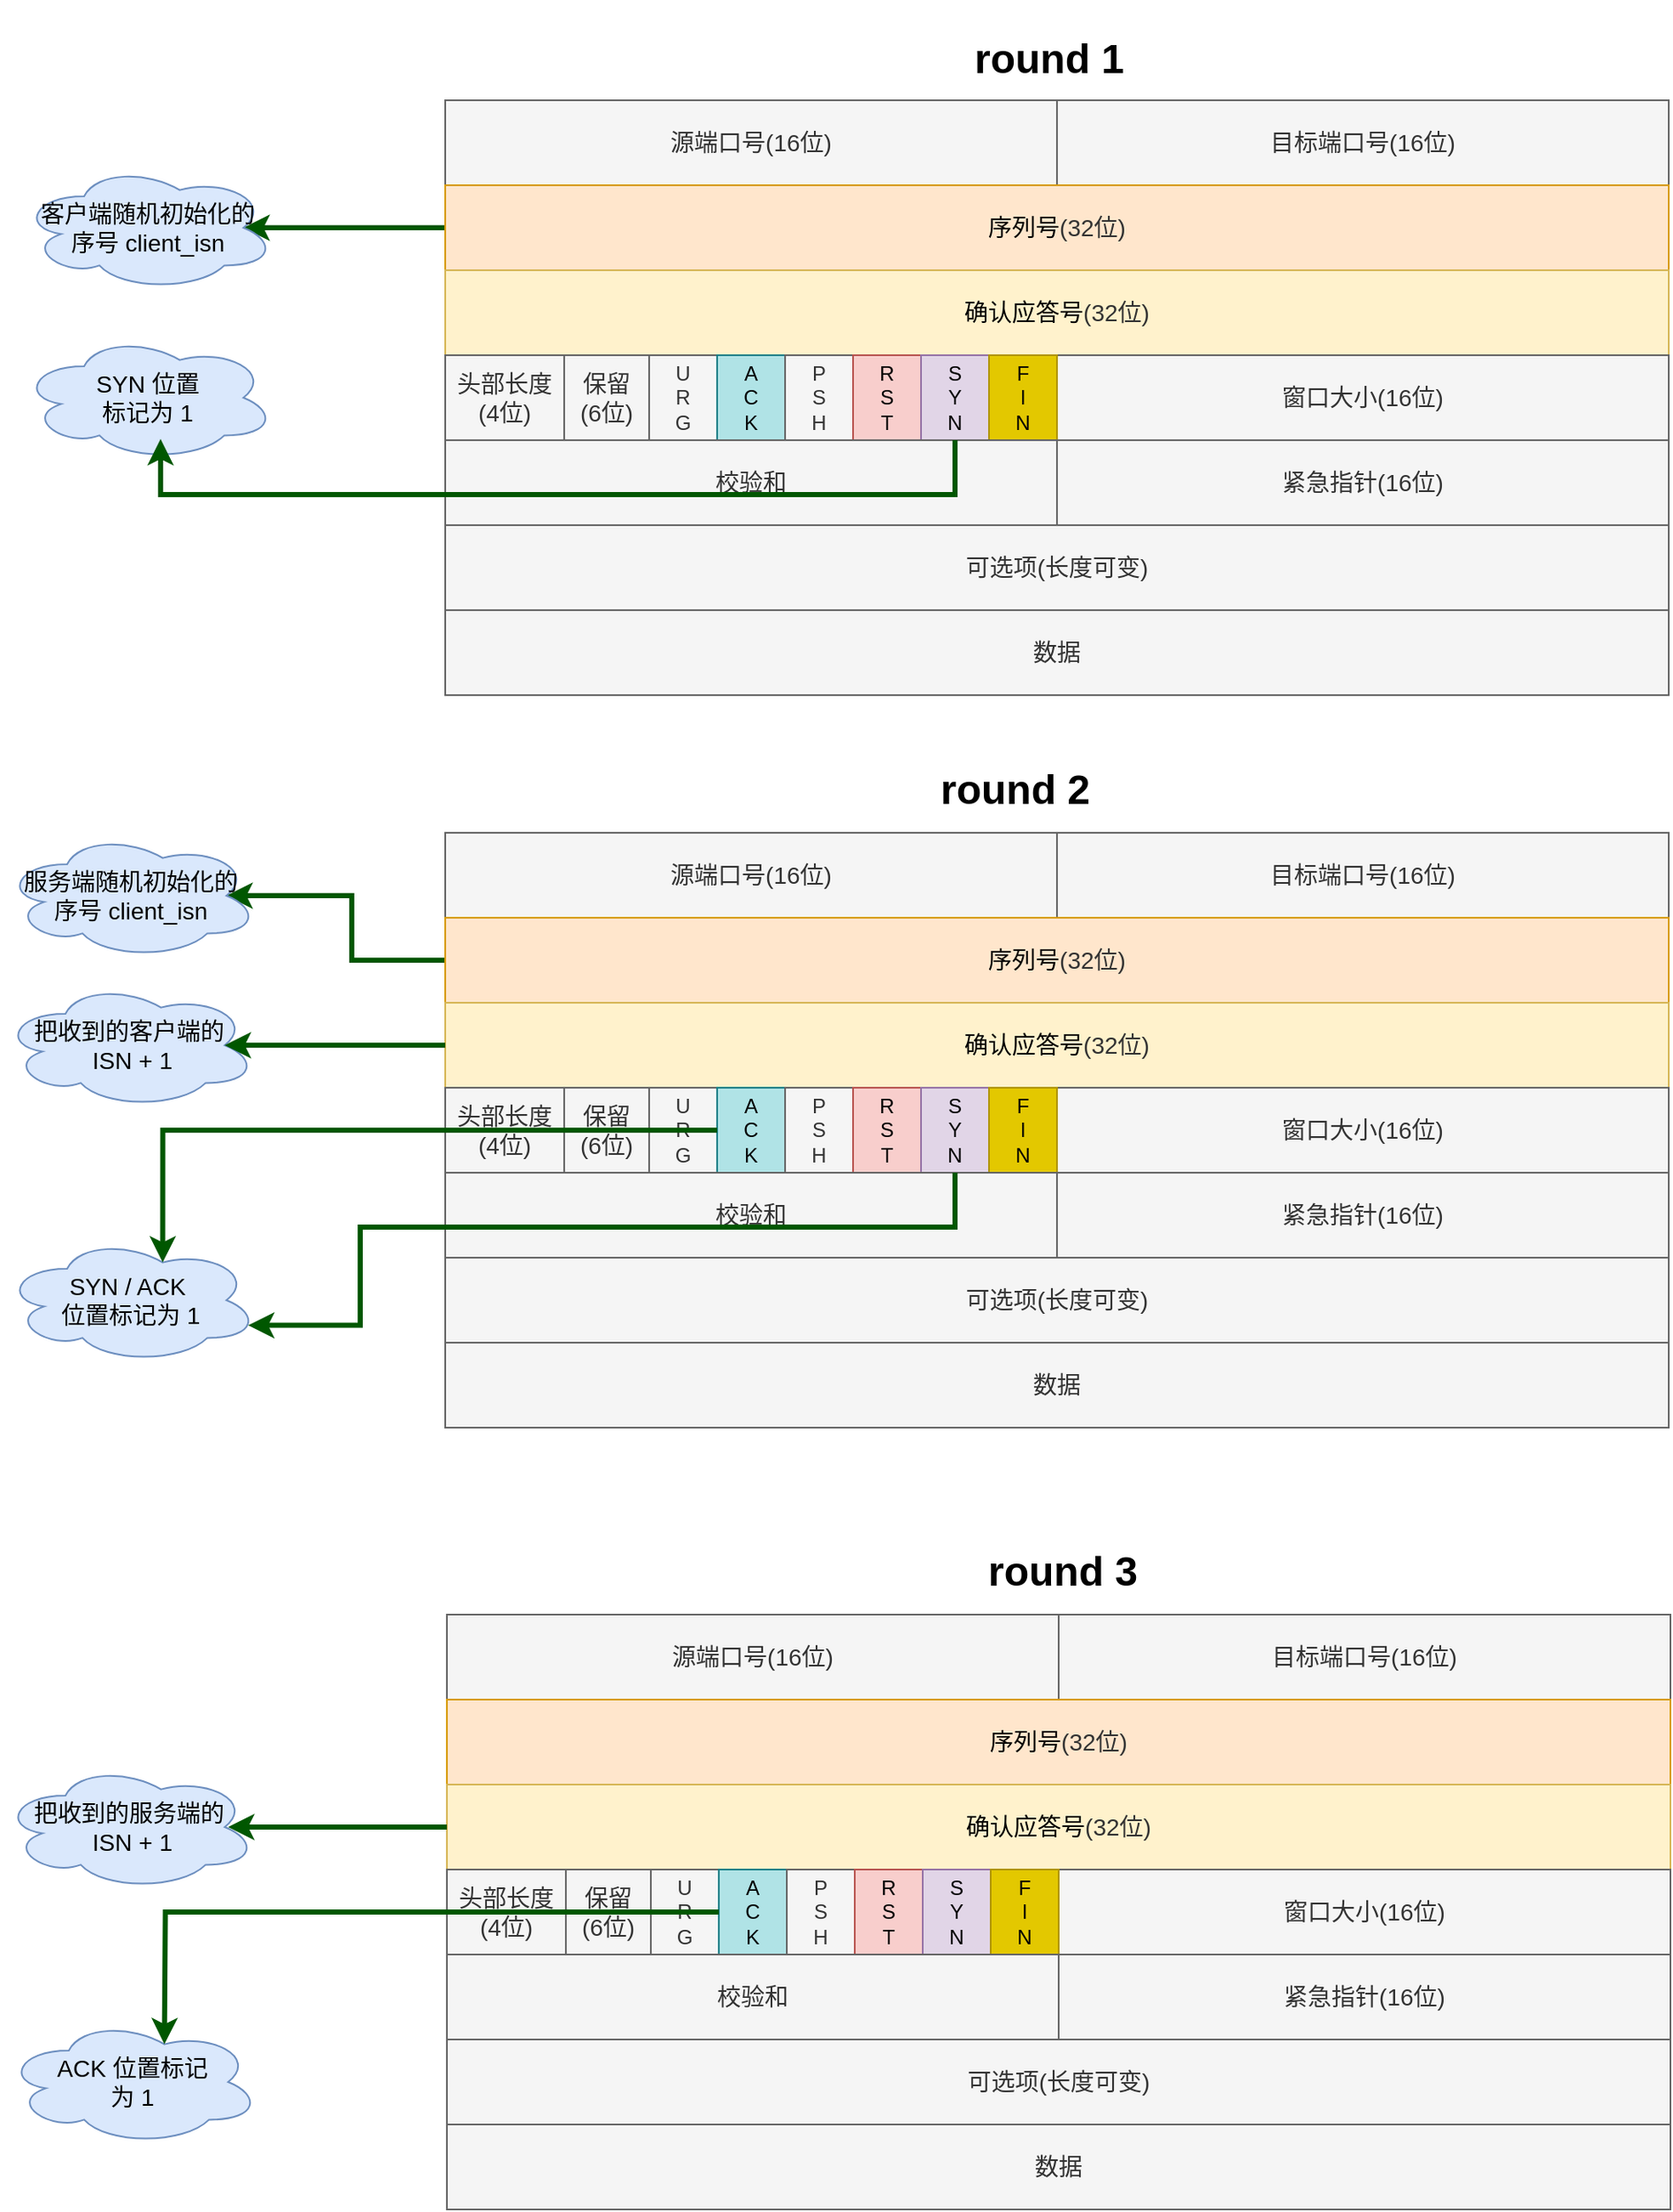 <mxfile version="24.7.7">
  <diagram name="Page-1" id="xYsEX8dRRKA42pnCce7e">
    <mxGraphModel dx="2516" dy="1015" grid="1" gridSize="10" guides="1" tooltips="1" connect="1" arrows="1" fold="1" page="1" pageScale="1" pageWidth="827" pageHeight="1169" math="0" shadow="0">
      <root>
        <mxCell id="0" />
        <mxCell id="1" parent="0" />
        <mxCell id="IvEWuJT5kZCaxAGLGMHn-29" value="源端口号(16位)" style="rounded=0;whiteSpace=wrap;html=1;fontSize=14;fillColor=#f5f5f5;strokeColor=#666666;fontColor=#333333;" parent="1" vertex="1">
          <mxGeometry x="40" y="119" width="360" height="50" as="geometry" />
        </mxCell>
        <mxCell id="IvEWuJT5kZCaxAGLGMHn-30" value="目标端口号(16位)" style="rounded=0;whiteSpace=wrap;html=1;fontSize=14;fillColor=#f5f5f5;strokeColor=#666666;fontColor=#333333;" parent="1" vertex="1">
          <mxGeometry x="400" y="119" width="360" height="50" as="geometry" />
        </mxCell>
        <mxCell id="mPellnfy7F6oBToL4v57-2" value="" style="edgeStyle=orthogonalEdgeStyle;rounded=0;orthogonalLoop=1;jettySize=auto;html=1;entryX=0.875;entryY=0.5;entryDx=0;entryDy=0;entryPerimeter=0;fillColor=#008a00;strokeColor=#005700;strokeWidth=3;" edge="1" parent="1" source="IvEWuJT5kZCaxAGLGMHn-31" target="mPellnfy7F6oBToL4v57-1">
          <mxGeometry relative="1" as="geometry" />
        </mxCell>
        <mxCell id="IvEWuJT5kZCaxAGLGMHn-31" value="序列号&lt;span style=&quot;color: rgb(51, 51, 51);&quot;&gt;(32位)&lt;/span&gt;" style="rounded=0;whiteSpace=wrap;html=1;fontSize=14;fillColor=#ffe6cc;strokeColor=#d79b00;" parent="1" vertex="1">
          <mxGeometry x="40" y="169" width="720" height="50" as="geometry" />
        </mxCell>
        <mxCell id="IvEWuJT5kZCaxAGLGMHn-32" value="确认应答号&lt;span style=&quot;color: rgb(51, 51, 51);&quot;&gt;(32位)&lt;/span&gt;" style="rounded=0;whiteSpace=wrap;html=1;fontSize=14;fillColor=#fff2cc;strokeColor=#d6b656;" parent="1" vertex="1">
          <mxGeometry x="40" y="219" width="720" height="50" as="geometry" />
        </mxCell>
        <mxCell id="IvEWuJT5kZCaxAGLGMHn-33" value="窗口大小(16位)" style="rounded=0;whiteSpace=wrap;html=1;fontSize=14;fillColor=#f5f5f5;strokeColor=#666666;fontColor=#333333;" parent="1" vertex="1">
          <mxGeometry x="400" y="269" width="360" height="50" as="geometry" />
        </mxCell>
        <mxCell id="IvEWuJT5kZCaxAGLGMHn-34" value="头部长度(4位)" style="rounded=0;whiteSpace=wrap;html=1;fontSize=14;fillColor=#f5f5f5;strokeColor=#666666;fontColor=#333333;" parent="1" vertex="1">
          <mxGeometry x="40" y="269" width="70" height="50" as="geometry" />
        </mxCell>
        <mxCell id="IvEWuJT5kZCaxAGLGMHn-35" value="保留&lt;div&gt;(6位)&lt;/div&gt;" style="rounded=0;whiteSpace=wrap;html=1;fontSize=14;fillColor=#f5f5f5;strokeColor=#666666;fontColor=#333333;" parent="1" vertex="1">
          <mxGeometry x="110" y="269" width="50" height="50" as="geometry" />
        </mxCell>
        <mxCell id="IvEWuJT5kZCaxAGLGMHn-38" value="U&lt;div style=&quot;font-size: 12px;&quot;&gt;R&lt;/div&gt;&lt;div style=&quot;font-size: 12px;&quot;&gt;G&lt;/div&gt;" style="rounded=0;whiteSpace=wrap;html=1;fontSize=12;fillColor=#f5f5f5;strokeColor=#666666;fontColor=#333333;verticalAlign=middle;" parent="1" vertex="1">
          <mxGeometry x="160" y="269" width="40" height="50" as="geometry" />
        </mxCell>
        <mxCell id="IvEWuJT5kZCaxAGLGMHn-44" value="A&lt;div style=&quot;font-size: 12px;&quot;&gt;C&lt;/div&gt;&lt;div style=&quot;font-size: 12px;&quot;&gt;K&lt;/div&gt;" style="rounded=0;whiteSpace=wrap;html=1;fontSize=12;fillColor=#b0e3e6;strokeColor=#0e8088;verticalAlign=middle;" parent="1" vertex="1">
          <mxGeometry x="200" y="269" width="40" height="50" as="geometry" />
        </mxCell>
        <mxCell id="IvEWuJT5kZCaxAGLGMHn-45" value="P&lt;div style=&quot;font-size: 12px;&quot;&gt;S&lt;/div&gt;&lt;div style=&quot;font-size: 12px;&quot;&gt;H&lt;/div&gt;" style="rounded=0;whiteSpace=wrap;html=1;fontSize=12;fillColor=#f5f5f5;strokeColor=#666666;fontColor=#333333;verticalAlign=middle;" parent="1" vertex="1">
          <mxGeometry x="240" y="269" width="40" height="50" as="geometry" />
        </mxCell>
        <mxCell id="IvEWuJT5kZCaxAGLGMHn-46" value="R&lt;div style=&quot;font-size: 12px;&quot;&gt;S&lt;/div&gt;&lt;div style=&quot;font-size: 12px;&quot;&gt;T&lt;/div&gt;" style="rounded=0;whiteSpace=wrap;html=1;fontSize=12;fillColor=#f8cecc;strokeColor=#b85450;verticalAlign=middle;" parent="1" vertex="1">
          <mxGeometry x="280" y="269" width="40" height="50" as="geometry" />
        </mxCell>
        <mxCell id="IvEWuJT5kZCaxAGLGMHn-47" value="S&lt;div style=&quot;font-size: 12px;&quot;&gt;Y&lt;/div&gt;&lt;div style=&quot;font-size: 12px;&quot;&gt;N&lt;/div&gt;" style="rounded=0;whiteSpace=wrap;html=1;fontSize=12;fillColor=#e1d5e7;strokeColor=#9673a6;verticalAlign=middle;" parent="1" vertex="1">
          <mxGeometry x="320" y="269" width="40" height="50" as="geometry" />
        </mxCell>
        <mxCell id="IvEWuJT5kZCaxAGLGMHn-48" value="F&lt;div style=&quot;font-size: 12px;&quot;&gt;I&lt;/div&gt;&lt;div style=&quot;font-size: 12px;&quot;&gt;N&lt;/div&gt;" style="rounded=0;whiteSpace=wrap;html=1;fontSize=12;fillColor=#e3c800;strokeColor=#B09500;fontColor=#000000;verticalAlign=middle;" parent="1" vertex="1">
          <mxGeometry x="360" y="269" width="40" height="50" as="geometry" />
        </mxCell>
        <mxCell id="IvEWuJT5kZCaxAGLGMHn-49" value="可选项(长度可变)" style="rounded=0;whiteSpace=wrap;html=1;fontSize=14;fillColor=#f5f5f5;fontColor=#333333;strokeColor=#666666;" parent="1" vertex="1">
          <mxGeometry x="40" y="369" width="720" height="50" as="geometry" />
        </mxCell>
        <mxCell id="IvEWuJT5kZCaxAGLGMHn-50" value="数据" style="rounded=0;whiteSpace=wrap;html=1;fontSize=14;fillColor=#f5f5f5;fontColor=#333333;strokeColor=#666666;" parent="1" vertex="1">
          <mxGeometry x="40" y="419" width="720" height="50" as="geometry" />
        </mxCell>
        <mxCell id="IvEWuJT5kZCaxAGLGMHn-51" value="校验和" style="rounded=0;whiteSpace=wrap;html=1;fontSize=14;fillColor=#f5f5f5;fontColor=#333333;strokeColor=#666666;" parent="1" vertex="1">
          <mxGeometry x="40" y="319" width="360" height="50" as="geometry" />
        </mxCell>
        <mxCell id="IvEWuJT5kZCaxAGLGMHn-52" value="紧急指针(16位)" style="rounded=0;whiteSpace=wrap;html=1;fontSize=14;fillColor=#f5f5f5;fontColor=#333333;strokeColor=#666666;" parent="1" vertex="1">
          <mxGeometry x="400" y="319" width="360" height="50" as="geometry" />
        </mxCell>
        <mxCell id="BY9CQJ_JBvkrRc8On7Q_-1" value="&lt;h1&gt;round 1&lt;/h1&gt;" style="text;html=1;align=center;verticalAlign=middle;resizable=0;points=[];autosize=1;strokeColor=none;fillColor=none;" parent="1" vertex="1">
          <mxGeometry x="340" y="60" width="110" height="70" as="geometry" />
        </mxCell>
        <mxCell id="mPellnfy7F6oBToL4v57-1" value="客户端随机初始化的&lt;div&gt;序号 client_isn&lt;/div&gt;" style="ellipse;shape=cloud;whiteSpace=wrap;html=1;fontSize=14;fillColor=#dae8fc;strokeColor=#6c8ebf;rounded=0;" vertex="1" parent="1">
          <mxGeometry x="-210" y="157" width="150" height="74" as="geometry" />
        </mxCell>
        <mxCell id="mPellnfy7F6oBToL4v57-7" value="SYN 位置&lt;div&gt;标&lt;span style=&quot;background-color: initial;&quot;&gt;记&lt;/span&gt;&lt;span style=&quot;background-color: initial;&quot;&gt;为 1&lt;/span&gt;&lt;/div&gt;" style="ellipse;shape=cloud;whiteSpace=wrap;html=1;fontSize=14;fillColor=#dae8fc;strokeColor=#6c8ebf;rounded=0;" vertex="1" parent="1">
          <mxGeometry x="-210" y="257" width="150" height="74" as="geometry" />
        </mxCell>
        <mxCell id="mPellnfy7F6oBToL4v57-11" style="edgeStyle=orthogonalEdgeStyle;rounded=0;orthogonalLoop=1;jettySize=auto;html=1;entryX=0.55;entryY=0.95;entryDx=0;entryDy=0;entryPerimeter=0;exitX=0.5;exitY=1;exitDx=0;exitDy=0;fillColor=#008a00;strokeColor=#005700;strokeWidth=3;" edge="1" parent="1" source="IvEWuJT5kZCaxAGLGMHn-47">
          <mxGeometry relative="1" as="geometry">
            <mxPoint x="340" y="330" as="sourcePoint" />
            <mxPoint x="-127.5" y="318.3" as="targetPoint" />
            <Array as="points">
              <mxPoint x="340" y="351" />
              <mxPoint x="-127" y="351" />
            </Array>
          </mxGeometry>
        </mxCell>
        <mxCell id="mPellnfy7F6oBToL4v57-12" value="源端口号(16位)" style="rounded=0;whiteSpace=wrap;html=1;fontSize=14;fillColor=#f5f5f5;strokeColor=#666666;fontColor=#333333;" vertex="1" parent="1">
          <mxGeometry x="40" y="550" width="360" height="50" as="geometry" />
        </mxCell>
        <mxCell id="mPellnfy7F6oBToL4v57-13" value="目标端口号(16位)" style="rounded=0;whiteSpace=wrap;html=1;fontSize=14;fillColor=#f5f5f5;strokeColor=#666666;fontColor=#333333;" vertex="1" parent="1">
          <mxGeometry x="400" y="550" width="360" height="50" as="geometry" />
        </mxCell>
        <mxCell id="mPellnfy7F6oBToL4v57-14" value="" style="edgeStyle=orthogonalEdgeStyle;rounded=0;orthogonalLoop=1;jettySize=auto;html=1;entryX=0.875;entryY=0.5;entryDx=0;entryDy=0;entryPerimeter=0;fillColor=#008a00;strokeColor=#005700;strokeWidth=3;" edge="1" parent="1" source="mPellnfy7F6oBToL4v57-15" target="mPellnfy7F6oBToL4v57-31">
          <mxGeometry relative="1" as="geometry">
            <mxPoint x="-79" y="625" as="targetPoint" />
          </mxGeometry>
        </mxCell>
        <mxCell id="mPellnfy7F6oBToL4v57-15" value="序列号&lt;span style=&quot;color: rgb(51, 51, 51);&quot;&gt;(32位)&lt;/span&gt;" style="rounded=0;whiteSpace=wrap;html=1;fontSize=14;fillColor=#ffe6cc;strokeColor=#d79b00;" vertex="1" parent="1">
          <mxGeometry x="40" y="600" width="720" height="50" as="geometry" />
        </mxCell>
        <mxCell id="mPellnfy7F6oBToL4v57-16" value="确认应答号&lt;span style=&quot;color: rgb(51, 51, 51);&quot;&gt;(32位)&lt;/span&gt;" style="rounded=0;whiteSpace=wrap;html=1;fontSize=14;fillColor=#fff2cc;strokeColor=#d6b656;" vertex="1" parent="1">
          <mxGeometry x="40" y="650" width="720" height="50" as="geometry" />
        </mxCell>
        <mxCell id="mPellnfy7F6oBToL4v57-17" value="窗口大小(16位)" style="rounded=0;whiteSpace=wrap;html=1;fontSize=14;fillColor=#f5f5f5;strokeColor=#666666;fontColor=#333333;" vertex="1" parent="1">
          <mxGeometry x="400" y="700" width="360" height="50" as="geometry" />
        </mxCell>
        <mxCell id="mPellnfy7F6oBToL4v57-18" value="头部长度(4位)" style="rounded=0;whiteSpace=wrap;html=1;fontSize=14;fillColor=#f5f5f5;strokeColor=#666666;fontColor=#333333;" vertex="1" parent="1">
          <mxGeometry x="40" y="700" width="70" height="50" as="geometry" />
        </mxCell>
        <mxCell id="mPellnfy7F6oBToL4v57-19" value="保留&lt;div&gt;(6位)&lt;/div&gt;" style="rounded=0;whiteSpace=wrap;html=1;fontSize=14;fillColor=#f5f5f5;strokeColor=#666666;fontColor=#333333;" vertex="1" parent="1">
          <mxGeometry x="110" y="700" width="50" height="50" as="geometry" />
        </mxCell>
        <mxCell id="mPellnfy7F6oBToL4v57-20" value="U&lt;div style=&quot;font-size: 12px;&quot;&gt;R&lt;/div&gt;&lt;div style=&quot;font-size: 12px;&quot;&gt;G&lt;/div&gt;" style="rounded=0;whiteSpace=wrap;html=1;fontSize=12;fillColor=#f5f5f5;strokeColor=#666666;fontColor=#333333;verticalAlign=middle;" vertex="1" parent="1">
          <mxGeometry x="160" y="700" width="40" height="50" as="geometry" />
        </mxCell>
        <mxCell id="mPellnfy7F6oBToL4v57-21" value="A&lt;div style=&quot;font-size: 12px;&quot;&gt;C&lt;/div&gt;&lt;div style=&quot;font-size: 12px;&quot;&gt;K&lt;/div&gt;" style="rounded=0;whiteSpace=wrap;html=1;fontSize=12;fillColor=#b0e3e6;strokeColor=#0e8088;verticalAlign=middle;" vertex="1" parent="1">
          <mxGeometry x="200" y="700" width="40" height="50" as="geometry" />
        </mxCell>
        <mxCell id="mPellnfy7F6oBToL4v57-22" value="P&lt;div style=&quot;font-size: 12px;&quot;&gt;S&lt;/div&gt;&lt;div style=&quot;font-size: 12px;&quot;&gt;H&lt;/div&gt;" style="rounded=0;whiteSpace=wrap;html=1;fontSize=12;fillColor=#f5f5f5;strokeColor=#666666;fontColor=#333333;verticalAlign=middle;" vertex="1" parent="1">
          <mxGeometry x="240" y="700" width="40" height="50" as="geometry" />
        </mxCell>
        <mxCell id="mPellnfy7F6oBToL4v57-23" value="R&lt;div style=&quot;font-size: 12px;&quot;&gt;S&lt;/div&gt;&lt;div style=&quot;font-size: 12px;&quot;&gt;T&lt;/div&gt;" style="rounded=0;whiteSpace=wrap;html=1;fontSize=12;fillColor=#f8cecc;strokeColor=#b85450;verticalAlign=middle;" vertex="1" parent="1">
          <mxGeometry x="280" y="700" width="40" height="50" as="geometry" />
        </mxCell>
        <mxCell id="mPellnfy7F6oBToL4v57-24" value="S&lt;div style=&quot;font-size: 12px;&quot;&gt;Y&lt;/div&gt;&lt;div style=&quot;font-size: 12px;&quot;&gt;N&lt;/div&gt;" style="rounded=0;whiteSpace=wrap;html=1;fontSize=12;fillColor=#e1d5e7;strokeColor=#9673a6;verticalAlign=middle;" vertex="1" parent="1">
          <mxGeometry x="320" y="700" width="40" height="50" as="geometry" />
        </mxCell>
        <mxCell id="mPellnfy7F6oBToL4v57-25" value="F&lt;div style=&quot;font-size: 12px;&quot;&gt;I&lt;/div&gt;&lt;div style=&quot;font-size: 12px;&quot;&gt;N&lt;/div&gt;" style="rounded=0;whiteSpace=wrap;html=1;fontSize=12;fillColor=#e3c800;strokeColor=#B09500;fontColor=#000000;verticalAlign=middle;" vertex="1" parent="1">
          <mxGeometry x="360" y="700" width="40" height="50" as="geometry" />
        </mxCell>
        <mxCell id="mPellnfy7F6oBToL4v57-26" value="可选项(长度可变)" style="rounded=0;whiteSpace=wrap;html=1;fontSize=14;fillColor=#f5f5f5;fontColor=#333333;strokeColor=#666666;" vertex="1" parent="1">
          <mxGeometry x="40" y="800" width="720" height="50" as="geometry" />
        </mxCell>
        <mxCell id="mPellnfy7F6oBToL4v57-27" value="数据" style="rounded=0;whiteSpace=wrap;html=1;fontSize=14;fillColor=#f5f5f5;fontColor=#333333;strokeColor=#666666;" vertex="1" parent="1">
          <mxGeometry x="40" y="850" width="720" height="50" as="geometry" />
        </mxCell>
        <mxCell id="mPellnfy7F6oBToL4v57-28" value="校验和" style="rounded=0;whiteSpace=wrap;html=1;fontSize=14;fillColor=#f5f5f5;fontColor=#333333;strokeColor=#666666;" vertex="1" parent="1">
          <mxGeometry x="40" y="750" width="360" height="50" as="geometry" />
        </mxCell>
        <mxCell id="mPellnfy7F6oBToL4v57-29" value="紧急指针(16位)" style="rounded=0;whiteSpace=wrap;html=1;fontSize=14;fillColor=#f5f5f5;fontColor=#333333;strokeColor=#666666;" vertex="1" parent="1">
          <mxGeometry x="400" y="750" width="360" height="50" as="geometry" />
        </mxCell>
        <mxCell id="mPellnfy7F6oBToL4v57-30" style="edgeStyle=orthogonalEdgeStyle;rounded=0;orthogonalLoop=1;jettySize=auto;html=1;entryX=0.96;entryY=0.7;entryDx=0;entryDy=0;entryPerimeter=0;exitX=0.5;exitY=1;exitDx=0;exitDy=0;fillColor=#008a00;strokeColor=#005700;strokeWidth=3;" edge="1" parent="1" source="mPellnfy7F6oBToL4v57-24" target="mPellnfy7F6oBToL4v57-37">
          <mxGeometry relative="1" as="geometry">
            <mxPoint x="340" y="761" as="sourcePoint" />
            <mxPoint x="-127.5" y="749.3" as="targetPoint" />
            <Array as="points">
              <mxPoint x="340" y="782" />
              <mxPoint x="-10" y="782" />
              <mxPoint x="-10" y="840" />
            </Array>
          </mxGeometry>
        </mxCell>
        <mxCell id="mPellnfy7F6oBToL4v57-31" value="服务端随机初始化的&lt;div&gt;序号 client_isn&lt;/div&gt;" style="ellipse;shape=cloud;whiteSpace=wrap;html=1;fontSize=14;fillColor=#dae8fc;strokeColor=#6c8ebf;rounded=0;" vertex="1" parent="1">
          <mxGeometry x="-220" y="550" width="150" height="74" as="geometry" />
        </mxCell>
        <mxCell id="mPellnfy7F6oBToL4v57-34" value="把收到的客户端的&lt;div&gt;&amp;nbsp;ISN + 1&lt;/div&gt;" style="ellipse;shape=cloud;whiteSpace=wrap;html=1;fontSize=14;fillColor=#dae8fc;strokeColor=#6c8ebf;rounded=0;" vertex="1" parent="1">
          <mxGeometry x="-221" y="638" width="150" height="74" as="geometry" />
        </mxCell>
        <mxCell id="mPellnfy7F6oBToL4v57-35" style="edgeStyle=orthogonalEdgeStyle;rounded=0;orthogonalLoop=1;jettySize=auto;html=1;entryX=0.875;entryY=0.5;entryDx=0;entryDy=0;entryPerimeter=0;fillColor=#008a00;strokeColor=#005700;strokeWidth=3;" edge="1" parent="1" source="mPellnfy7F6oBToL4v57-16" target="mPellnfy7F6oBToL4v57-34">
          <mxGeometry relative="1" as="geometry" />
        </mxCell>
        <mxCell id="mPellnfy7F6oBToL4v57-37" value="SYN / ACK&amp;nbsp;&lt;div&gt;位置标记&lt;span style=&quot;background-color: initial;&quot;&gt;为 1&lt;/span&gt;&lt;/div&gt;" style="ellipse;shape=cloud;whiteSpace=wrap;html=1;fontSize=14;fillColor=#dae8fc;strokeColor=#6c8ebf;rounded=0;" vertex="1" parent="1">
          <mxGeometry x="-220" y="788" width="150" height="74" as="geometry" />
        </mxCell>
        <mxCell id="mPellnfy7F6oBToL4v57-38" style="edgeStyle=orthogonalEdgeStyle;rounded=0;orthogonalLoop=1;jettySize=auto;html=1;entryX=0.625;entryY=0.2;entryDx=0;entryDy=0;entryPerimeter=0;fillColor=#008a00;strokeColor=#005700;strokeWidth=3;" edge="1" parent="1" source="mPellnfy7F6oBToL4v57-21" target="mPellnfy7F6oBToL4v57-37">
          <mxGeometry relative="1" as="geometry" />
        </mxCell>
        <mxCell id="mPellnfy7F6oBToL4v57-39" value="&lt;h1&gt;round 2&lt;/h1&gt;" style="text;html=1;align=center;verticalAlign=middle;resizable=0;points=[];autosize=1;strokeColor=none;fillColor=none;" vertex="1" parent="1">
          <mxGeometry x="320" y="490" width="110" height="70" as="geometry" />
        </mxCell>
        <mxCell id="mPellnfy7F6oBToL4v57-40" value="源端口号(16位)" style="rounded=0;whiteSpace=wrap;html=1;fontSize=14;fillColor=#f5f5f5;strokeColor=#666666;fontColor=#333333;" vertex="1" parent="1">
          <mxGeometry x="41" y="1010" width="360" height="50" as="geometry" />
        </mxCell>
        <mxCell id="mPellnfy7F6oBToL4v57-41" value="目标端口号(16位)" style="rounded=0;whiteSpace=wrap;html=1;fontSize=14;fillColor=#f5f5f5;strokeColor=#666666;fontColor=#333333;" vertex="1" parent="1">
          <mxGeometry x="401" y="1010" width="360" height="50" as="geometry" />
        </mxCell>
        <mxCell id="mPellnfy7F6oBToL4v57-43" value="序列号&lt;span style=&quot;color: rgb(51, 51, 51);&quot;&gt;(32位)&lt;/span&gt;" style="rounded=0;whiteSpace=wrap;html=1;fontSize=14;fillColor=#ffe6cc;strokeColor=#d79b00;" vertex="1" parent="1">
          <mxGeometry x="41" y="1060" width="720" height="50" as="geometry" />
        </mxCell>
        <mxCell id="mPellnfy7F6oBToL4v57-44" value="确认应答号&lt;span style=&quot;color: rgb(51, 51, 51);&quot;&gt;(32位)&lt;/span&gt;" style="rounded=0;whiteSpace=wrap;html=1;fontSize=14;fillColor=#fff2cc;strokeColor=#d6b656;" vertex="1" parent="1">
          <mxGeometry x="41" y="1110" width="720" height="50" as="geometry" />
        </mxCell>
        <mxCell id="mPellnfy7F6oBToL4v57-45" value="窗口大小(16位)" style="rounded=0;whiteSpace=wrap;html=1;fontSize=14;fillColor=#f5f5f5;strokeColor=#666666;fontColor=#333333;" vertex="1" parent="1">
          <mxGeometry x="401" y="1160" width="360" height="50" as="geometry" />
        </mxCell>
        <mxCell id="mPellnfy7F6oBToL4v57-46" value="头部长度(4位)" style="rounded=0;whiteSpace=wrap;html=1;fontSize=14;fillColor=#f5f5f5;strokeColor=#666666;fontColor=#333333;" vertex="1" parent="1">
          <mxGeometry x="41" y="1160" width="70" height="50" as="geometry" />
        </mxCell>
        <mxCell id="mPellnfy7F6oBToL4v57-47" value="保留&lt;div&gt;(6位)&lt;/div&gt;" style="rounded=0;whiteSpace=wrap;html=1;fontSize=14;fillColor=#f5f5f5;strokeColor=#666666;fontColor=#333333;" vertex="1" parent="1">
          <mxGeometry x="111" y="1160" width="50" height="50" as="geometry" />
        </mxCell>
        <mxCell id="mPellnfy7F6oBToL4v57-48" value="U&lt;div style=&quot;font-size: 12px;&quot;&gt;R&lt;/div&gt;&lt;div style=&quot;font-size: 12px;&quot;&gt;G&lt;/div&gt;" style="rounded=0;whiteSpace=wrap;html=1;fontSize=12;fillColor=#f5f5f5;strokeColor=#666666;fontColor=#333333;verticalAlign=middle;" vertex="1" parent="1">
          <mxGeometry x="161" y="1160" width="40" height="50" as="geometry" />
        </mxCell>
        <mxCell id="mPellnfy7F6oBToL4v57-49" value="A&lt;div style=&quot;font-size: 12px;&quot;&gt;C&lt;/div&gt;&lt;div style=&quot;font-size: 12px;&quot;&gt;K&lt;/div&gt;" style="rounded=0;whiteSpace=wrap;html=1;fontSize=12;fillColor=#b0e3e6;strokeColor=#0e8088;verticalAlign=middle;" vertex="1" parent="1">
          <mxGeometry x="201" y="1160" width="40" height="50" as="geometry" />
        </mxCell>
        <mxCell id="mPellnfy7F6oBToL4v57-50" value="P&lt;div style=&quot;font-size: 12px;&quot;&gt;S&lt;/div&gt;&lt;div style=&quot;font-size: 12px;&quot;&gt;H&lt;/div&gt;" style="rounded=0;whiteSpace=wrap;html=1;fontSize=12;fillColor=#f5f5f5;strokeColor=#666666;fontColor=#333333;verticalAlign=middle;" vertex="1" parent="1">
          <mxGeometry x="241" y="1160" width="40" height="50" as="geometry" />
        </mxCell>
        <mxCell id="mPellnfy7F6oBToL4v57-51" value="R&lt;div style=&quot;font-size: 12px;&quot;&gt;S&lt;/div&gt;&lt;div style=&quot;font-size: 12px;&quot;&gt;T&lt;/div&gt;" style="rounded=0;whiteSpace=wrap;html=1;fontSize=12;fillColor=#f8cecc;strokeColor=#b85450;verticalAlign=middle;" vertex="1" parent="1">
          <mxGeometry x="281" y="1160" width="40" height="50" as="geometry" />
        </mxCell>
        <mxCell id="mPellnfy7F6oBToL4v57-52" value="S&lt;div style=&quot;font-size: 12px;&quot;&gt;Y&lt;/div&gt;&lt;div style=&quot;font-size: 12px;&quot;&gt;N&lt;/div&gt;" style="rounded=0;whiteSpace=wrap;html=1;fontSize=12;fillColor=#e1d5e7;strokeColor=#9673a6;verticalAlign=middle;" vertex="1" parent="1">
          <mxGeometry x="321" y="1160" width="40" height="50" as="geometry" />
        </mxCell>
        <mxCell id="mPellnfy7F6oBToL4v57-53" value="F&lt;div style=&quot;font-size: 12px;&quot;&gt;I&lt;/div&gt;&lt;div style=&quot;font-size: 12px;&quot;&gt;N&lt;/div&gt;" style="rounded=0;whiteSpace=wrap;html=1;fontSize=12;fillColor=#e3c800;strokeColor=#B09500;fontColor=#000000;verticalAlign=middle;" vertex="1" parent="1">
          <mxGeometry x="361" y="1160" width="40" height="50" as="geometry" />
        </mxCell>
        <mxCell id="mPellnfy7F6oBToL4v57-54" value="可选项(长度可变)" style="rounded=0;whiteSpace=wrap;html=1;fontSize=14;fillColor=#f5f5f5;fontColor=#333333;strokeColor=#666666;" vertex="1" parent="1">
          <mxGeometry x="41" y="1260" width="720" height="50" as="geometry" />
        </mxCell>
        <mxCell id="mPellnfy7F6oBToL4v57-55" value="数据" style="rounded=0;whiteSpace=wrap;html=1;fontSize=14;fillColor=#f5f5f5;fontColor=#333333;strokeColor=#666666;" vertex="1" parent="1">
          <mxGeometry x="41" y="1310" width="720" height="50" as="geometry" />
        </mxCell>
        <mxCell id="mPellnfy7F6oBToL4v57-56" value="校验和" style="rounded=0;whiteSpace=wrap;html=1;fontSize=14;fillColor=#f5f5f5;fontColor=#333333;strokeColor=#666666;" vertex="1" parent="1">
          <mxGeometry x="41" y="1210" width="360" height="50" as="geometry" />
        </mxCell>
        <mxCell id="mPellnfy7F6oBToL4v57-57" value="紧急指针(16位)" style="rounded=0;whiteSpace=wrap;html=1;fontSize=14;fillColor=#f5f5f5;fontColor=#333333;strokeColor=#666666;" vertex="1" parent="1">
          <mxGeometry x="401" y="1210" width="360" height="50" as="geometry" />
        </mxCell>
        <mxCell id="mPellnfy7F6oBToL4v57-60" value="把收到的服务端的&lt;div&gt;&amp;nbsp;ISN + 1&lt;/div&gt;" style="ellipse;shape=cloud;whiteSpace=wrap;html=1;fontSize=14;fillColor=#dae8fc;strokeColor=#6c8ebf;rounded=0;" vertex="1" parent="1">
          <mxGeometry x="-221" y="1098" width="150" height="74" as="geometry" />
        </mxCell>
        <mxCell id="mPellnfy7F6oBToL4v57-61" style="edgeStyle=orthogonalEdgeStyle;rounded=0;orthogonalLoop=1;jettySize=auto;html=1;entryX=0.875;entryY=0.5;entryDx=0;entryDy=0;entryPerimeter=0;fillColor=#008a00;strokeColor=#005700;strokeWidth=3;" edge="1" parent="1" source="mPellnfy7F6oBToL4v57-44">
          <mxGeometry relative="1" as="geometry">
            <mxPoint x="-87.75" y="1135" as="targetPoint" />
          </mxGeometry>
        </mxCell>
        <mxCell id="mPellnfy7F6oBToL4v57-62" value="ACK&amp;nbsp;&lt;span style=&quot;background-color: initial;&quot;&gt;位置标记&lt;/span&gt;&lt;div&gt;&lt;div&gt;为 1&lt;/div&gt;&lt;/div&gt;" style="ellipse;shape=cloud;whiteSpace=wrap;html=1;fontSize=14;fillColor=#dae8fc;strokeColor=#6c8ebf;rounded=0;" vertex="1" parent="1">
          <mxGeometry x="-219" y="1248" width="150" height="74" as="geometry" />
        </mxCell>
        <mxCell id="mPellnfy7F6oBToL4v57-63" style="edgeStyle=orthogonalEdgeStyle;rounded=0;orthogonalLoop=1;jettySize=auto;html=1;entryX=0.625;entryY=0.2;entryDx=0;entryDy=0;entryPerimeter=0;fillColor=#008a00;strokeColor=#005700;strokeWidth=3;" edge="1" parent="1" source="mPellnfy7F6oBToL4v57-49">
          <mxGeometry relative="1" as="geometry">
            <mxPoint x="-125.25" y="1262.8" as="targetPoint" />
          </mxGeometry>
        </mxCell>
        <mxCell id="mPellnfy7F6oBToL4v57-64" value="&lt;h1&gt;round 3&lt;/h1&gt;" style="text;html=1;align=center;verticalAlign=middle;resizable=0;points=[];autosize=1;strokeColor=none;fillColor=none;" vertex="1" parent="1">
          <mxGeometry x="348" y="950" width="110" height="70" as="geometry" />
        </mxCell>
      </root>
    </mxGraphModel>
  </diagram>
</mxfile>
